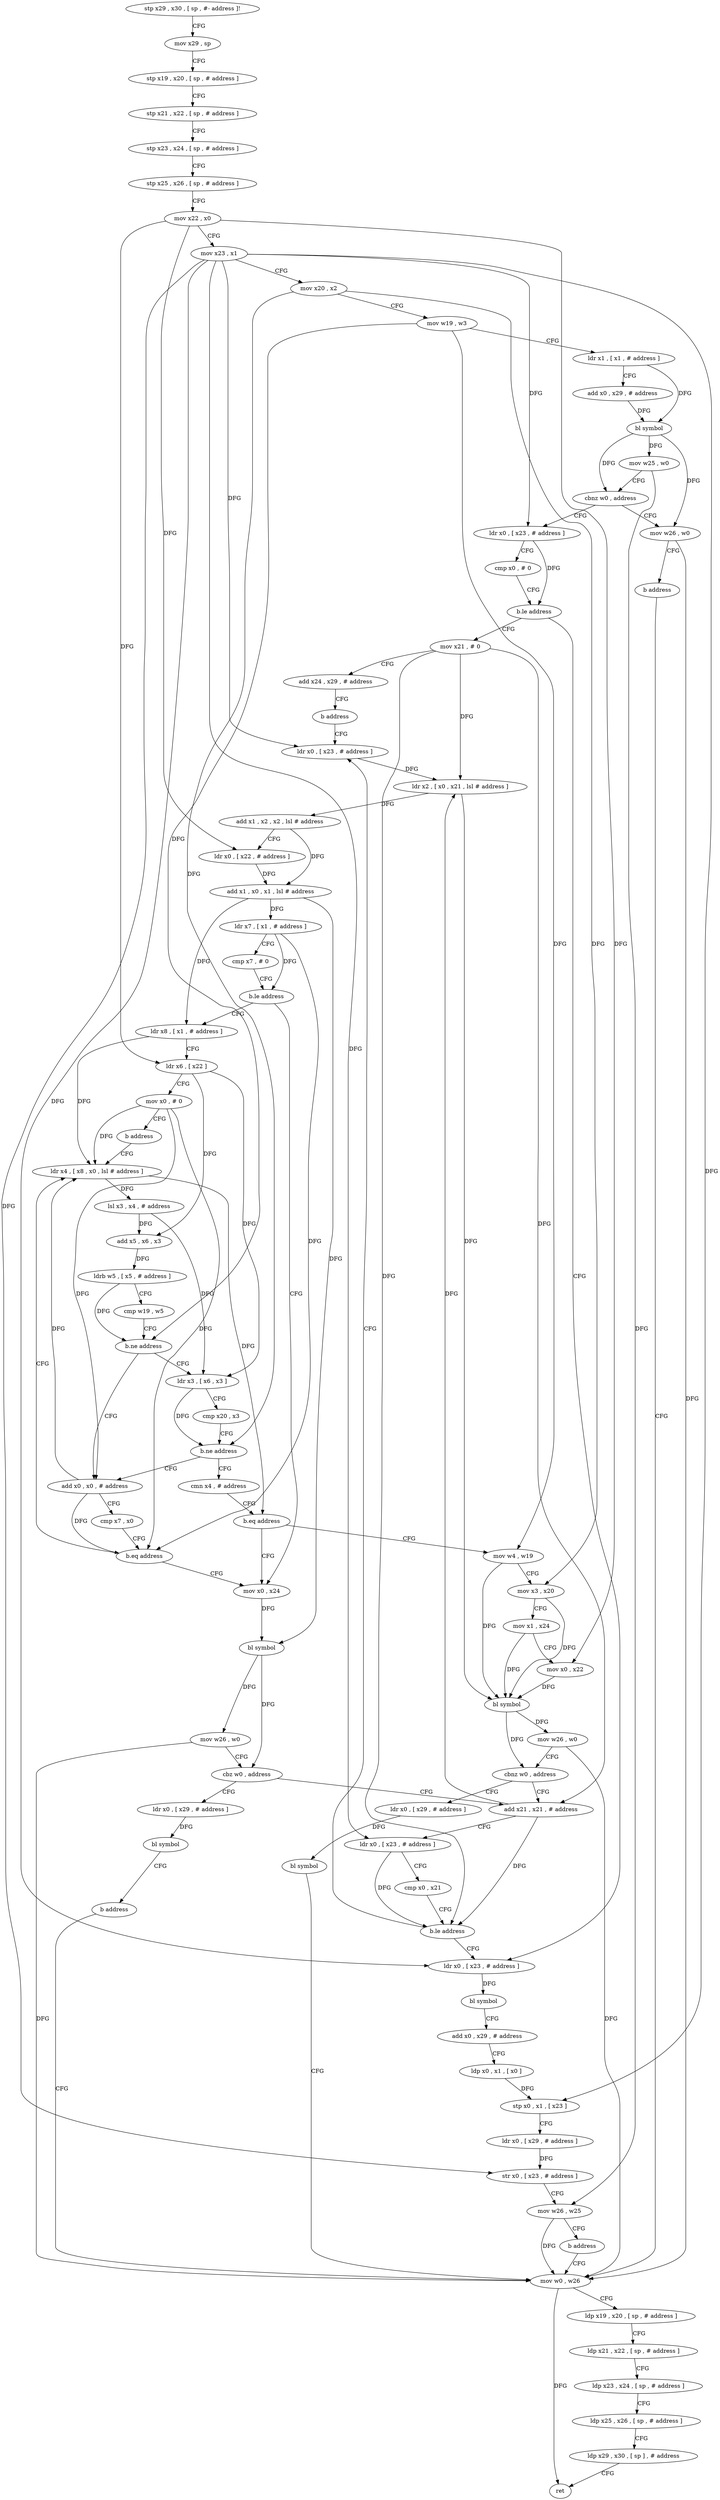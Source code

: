 digraph "func" {
"4247588" [label = "stp x29 , x30 , [ sp , #- address ]!" ]
"4247592" [label = "mov x29 , sp" ]
"4247596" [label = "stp x19 , x20 , [ sp , # address ]" ]
"4247600" [label = "stp x21 , x22 , [ sp , # address ]" ]
"4247604" [label = "stp x23 , x24 , [ sp , # address ]" ]
"4247608" [label = "stp x25 , x26 , [ sp , # address ]" ]
"4247612" [label = "mov x22 , x0" ]
"4247616" [label = "mov x23 , x1" ]
"4247620" [label = "mov x20 , x2" ]
"4247624" [label = "mov w19 , w3" ]
"4247628" [label = "ldr x1 , [ x1 , # address ]" ]
"4247632" [label = "add x0 , x29 , # address" ]
"4247636" [label = "bl symbol" ]
"4247640" [label = "mov w25 , w0" ]
"4247644" [label = "cbnz w0 , address" ]
"4247920" [label = "mov w26 , w0" ]
"4247648" [label = "ldr x0 , [ x23 , # address ]" ]
"4247924" [label = "b address" ]
"4247856" [label = "mov w0 , w26" ]
"4247652" [label = "cmp x0 , # 0" ]
"4247656" [label = "b.le address" ]
"4247884" [label = "ldr x0 , [ x23 , # address ]" ]
"4247660" [label = "mov x21 , # 0" ]
"4247860" [label = "ldp x19 , x20 , [ sp , # address ]" ]
"4247864" [label = "ldp x21 , x22 , [ sp , # address ]" ]
"4247868" [label = "ldp x23 , x24 , [ sp , # address ]" ]
"4247872" [label = "ldp x25 , x26 , [ sp , # address ]" ]
"4247876" [label = "ldp x29 , x30 , [ sp ] , # address" ]
"4247880" [label = "ret" ]
"4247888" [label = "bl symbol" ]
"4247892" [label = "add x0 , x29 , # address" ]
"4247896" [label = "ldp x0 , x1 , [ x0 ]" ]
"4247900" [label = "stp x0 , x1 , [ x23 ]" ]
"4247904" [label = "ldr x0 , [ x29 , # address ]" ]
"4247908" [label = "str x0 , [ x23 , # address ]" ]
"4247912" [label = "mov w26 , w25" ]
"4247916" [label = "b address" ]
"4247664" [label = "add x24 , x29 , # address" ]
"4247668" [label = "b address" ]
"4247772" [label = "ldr x0 , [ x23 , # address ]" ]
"4247776" [label = "ldr x2 , [ x0 , x21 , lsl # address ]" ]
"4247780" [label = "add x1 , x2 , x2 , lsl # address" ]
"4247784" [label = "ldr x0 , [ x22 , # address ]" ]
"4247788" [label = "add x1 , x0 , x1 , lsl # address" ]
"4247792" [label = "ldr x7 , [ x1 , # address ]" ]
"4247796" [label = "cmp x7 , # 0" ]
"4247800" [label = "b.le address" ]
"4247820" [label = "mov x0 , x24" ]
"4247804" [label = "ldr x8 , [ x1 , # address ]" ]
"4247824" [label = "bl symbol" ]
"4247828" [label = "mov w26 , w0" ]
"4247832" [label = "cbz w0 , address" ]
"4247756" [label = "add x21 , x21 , # address" ]
"4247836" [label = "ldr x0 , [ x29 , # address ]" ]
"4247808" [label = "ldr x6 , [ x22 ]" ]
"4247812" [label = "mov x0 , # 0" ]
"4247816" [label = "b address" ]
"4247684" [label = "ldr x4 , [ x8 , x0 , lsl # address ]" ]
"4247760" [label = "ldr x0 , [ x23 , # address ]" ]
"4247764" [label = "cmp x0 , x21" ]
"4247768" [label = "b.le address" ]
"4247840" [label = "bl symbol" ]
"4247844" [label = "b address" ]
"4247688" [label = "lsl x3 , x4 , # address" ]
"4247692" [label = "add x5 , x6 , x3" ]
"4247696" [label = "ldrb w5 , [ x5 , # address ]" ]
"4247700" [label = "cmp w19 , w5" ]
"4247704" [label = "b.ne address" ]
"4247672" [label = "add x0 , x0 , # address" ]
"4247708" [label = "ldr x3 , [ x6 , x3 ]" ]
"4247676" [label = "cmp x7 , x0" ]
"4247680" [label = "b.eq address" ]
"4247712" [label = "cmp x20 , x3" ]
"4247716" [label = "b.ne address" ]
"4247720" [label = "cmn x4 , # address" ]
"4247724" [label = "b.eq address" ]
"4247728" [label = "mov w4 , w19" ]
"4247732" [label = "mov x3 , x20" ]
"4247736" [label = "mov x1 , x24" ]
"4247740" [label = "mov x0 , x22" ]
"4247744" [label = "bl symbol" ]
"4247748" [label = "mov w26 , w0" ]
"4247752" [label = "cbnz w0 , address" ]
"4247848" [label = "ldr x0 , [ x29 , # address ]" ]
"4247852" [label = "bl symbol" ]
"4247588" -> "4247592" [ label = "CFG" ]
"4247592" -> "4247596" [ label = "CFG" ]
"4247596" -> "4247600" [ label = "CFG" ]
"4247600" -> "4247604" [ label = "CFG" ]
"4247604" -> "4247608" [ label = "CFG" ]
"4247608" -> "4247612" [ label = "CFG" ]
"4247612" -> "4247616" [ label = "CFG" ]
"4247612" -> "4247784" [ label = "DFG" ]
"4247612" -> "4247808" [ label = "DFG" ]
"4247612" -> "4247740" [ label = "DFG" ]
"4247616" -> "4247620" [ label = "CFG" ]
"4247616" -> "4247648" [ label = "DFG" ]
"4247616" -> "4247884" [ label = "DFG" ]
"4247616" -> "4247900" [ label = "DFG" ]
"4247616" -> "4247908" [ label = "DFG" ]
"4247616" -> "4247772" [ label = "DFG" ]
"4247616" -> "4247760" [ label = "DFG" ]
"4247620" -> "4247624" [ label = "CFG" ]
"4247620" -> "4247716" [ label = "DFG" ]
"4247620" -> "4247732" [ label = "DFG" ]
"4247624" -> "4247628" [ label = "CFG" ]
"4247624" -> "4247704" [ label = "DFG" ]
"4247624" -> "4247728" [ label = "DFG" ]
"4247628" -> "4247632" [ label = "CFG" ]
"4247628" -> "4247636" [ label = "DFG" ]
"4247632" -> "4247636" [ label = "DFG" ]
"4247636" -> "4247640" [ label = "DFG" ]
"4247636" -> "4247644" [ label = "DFG" ]
"4247636" -> "4247920" [ label = "DFG" ]
"4247640" -> "4247644" [ label = "CFG" ]
"4247640" -> "4247912" [ label = "DFG" ]
"4247644" -> "4247920" [ label = "CFG" ]
"4247644" -> "4247648" [ label = "CFG" ]
"4247920" -> "4247924" [ label = "CFG" ]
"4247920" -> "4247856" [ label = "DFG" ]
"4247648" -> "4247652" [ label = "CFG" ]
"4247648" -> "4247656" [ label = "DFG" ]
"4247924" -> "4247856" [ label = "CFG" ]
"4247856" -> "4247860" [ label = "CFG" ]
"4247856" -> "4247880" [ label = "DFG" ]
"4247652" -> "4247656" [ label = "CFG" ]
"4247656" -> "4247884" [ label = "CFG" ]
"4247656" -> "4247660" [ label = "CFG" ]
"4247884" -> "4247888" [ label = "DFG" ]
"4247660" -> "4247664" [ label = "CFG" ]
"4247660" -> "4247776" [ label = "DFG" ]
"4247660" -> "4247756" [ label = "DFG" ]
"4247660" -> "4247768" [ label = "DFG" ]
"4247860" -> "4247864" [ label = "CFG" ]
"4247864" -> "4247868" [ label = "CFG" ]
"4247868" -> "4247872" [ label = "CFG" ]
"4247872" -> "4247876" [ label = "CFG" ]
"4247876" -> "4247880" [ label = "CFG" ]
"4247888" -> "4247892" [ label = "CFG" ]
"4247892" -> "4247896" [ label = "CFG" ]
"4247896" -> "4247900" [ label = "DFG" ]
"4247900" -> "4247904" [ label = "CFG" ]
"4247904" -> "4247908" [ label = "DFG" ]
"4247908" -> "4247912" [ label = "CFG" ]
"4247912" -> "4247916" [ label = "CFG" ]
"4247912" -> "4247856" [ label = "DFG" ]
"4247916" -> "4247856" [ label = "CFG" ]
"4247664" -> "4247668" [ label = "CFG" ]
"4247668" -> "4247772" [ label = "CFG" ]
"4247772" -> "4247776" [ label = "DFG" ]
"4247776" -> "4247780" [ label = "DFG" ]
"4247776" -> "4247744" [ label = "DFG" ]
"4247780" -> "4247784" [ label = "CFG" ]
"4247780" -> "4247788" [ label = "DFG" ]
"4247784" -> "4247788" [ label = "DFG" ]
"4247788" -> "4247792" [ label = "DFG" ]
"4247788" -> "4247824" [ label = "DFG" ]
"4247788" -> "4247804" [ label = "DFG" ]
"4247792" -> "4247796" [ label = "CFG" ]
"4247792" -> "4247800" [ label = "DFG" ]
"4247792" -> "4247680" [ label = "DFG" ]
"4247796" -> "4247800" [ label = "CFG" ]
"4247800" -> "4247820" [ label = "CFG" ]
"4247800" -> "4247804" [ label = "CFG" ]
"4247820" -> "4247824" [ label = "DFG" ]
"4247804" -> "4247808" [ label = "CFG" ]
"4247804" -> "4247684" [ label = "DFG" ]
"4247824" -> "4247828" [ label = "DFG" ]
"4247824" -> "4247832" [ label = "DFG" ]
"4247828" -> "4247832" [ label = "CFG" ]
"4247828" -> "4247856" [ label = "DFG" ]
"4247832" -> "4247756" [ label = "CFG" ]
"4247832" -> "4247836" [ label = "CFG" ]
"4247756" -> "4247760" [ label = "CFG" ]
"4247756" -> "4247776" [ label = "DFG" ]
"4247756" -> "4247768" [ label = "DFG" ]
"4247836" -> "4247840" [ label = "DFG" ]
"4247808" -> "4247812" [ label = "CFG" ]
"4247808" -> "4247692" [ label = "DFG" ]
"4247808" -> "4247708" [ label = "DFG" ]
"4247812" -> "4247816" [ label = "CFG" ]
"4247812" -> "4247684" [ label = "DFG" ]
"4247812" -> "4247672" [ label = "DFG" ]
"4247812" -> "4247680" [ label = "DFG" ]
"4247816" -> "4247684" [ label = "CFG" ]
"4247684" -> "4247688" [ label = "DFG" ]
"4247684" -> "4247724" [ label = "DFG" ]
"4247760" -> "4247764" [ label = "CFG" ]
"4247760" -> "4247768" [ label = "DFG" ]
"4247764" -> "4247768" [ label = "CFG" ]
"4247768" -> "4247884" [ label = "CFG" ]
"4247768" -> "4247772" [ label = "CFG" ]
"4247840" -> "4247844" [ label = "CFG" ]
"4247844" -> "4247856" [ label = "CFG" ]
"4247688" -> "4247692" [ label = "DFG" ]
"4247688" -> "4247708" [ label = "DFG" ]
"4247692" -> "4247696" [ label = "DFG" ]
"4247696" -> "4247700" [ label = "CFG" ]
"4247696" -> "4247704" [ label = "DFG" ]
"4247700" -> "4247704" [ label = "CFG" ]
"4247704" -> "4247672" [ label = "CFG" ]
"4247704" -> "4247708" [ label = "CFG" ]
"4247672" -> "4247676" [ label = "CFG" ]
"4247672" -> "4247684" [ label = "DFG" ]
"4247672" -> "4247680" [ label = "DFG" ]
"4247708" -> "4247712" [ label = "CFG" ]
"4247708" -> "4247716" [ label = "DFG" ]
"4247676" -> "4247680" [ label = "CFG" ]
"4247680" -> "4247820" [ label = "CFG" ]
"4247680" -> "4247684" [ label = "CFG" ]
"4247712" -> "4247716" [ label = "CFG" ]
"4247716" -> "4247672" [ label = "CFG" ]
"4247716" -> "4247720" [ label = "CFG" ]
"4247720" -> "4247724" [ label = "CFG" ]
"4247724" -> "4247820" [ label = "CFG" ]
"4247724" -> "4247728" [ label = "CFG" ]
"4247728" -> "4247732" [ label = "CFG" ]
"4247728" -> "4247744" [ label = "DFG" ]
"4247732" -> "4247736" [ label = "CFG" ]
"4247732" -> "4247744" [ label = "DFG" ]
"4247736" -> "4247740" [ label = "CFG" ]
"4247736" -> "4247744" [ label = "DFG" ]
"4247740" -> "4247744" [ label = "DFG" ]
"4247744" -> "4247748" [ label = "DFG" ]
"4247744" -> "4247752" [ label = "DFG" ]
"4247748" -> "4247752" [ label = "CFG" ]
"4247748" -> "4247856" [ label = "DFG" ]
"4247752" -> "4247848" [ label = "CFG" ]
"4247752" -> "4247756" [ label = "CFG" ]
"4247848" -> "4247852" [ label = "DFG" ]
"4247852" -> "4247856" [ label = "CFG" ]
}
